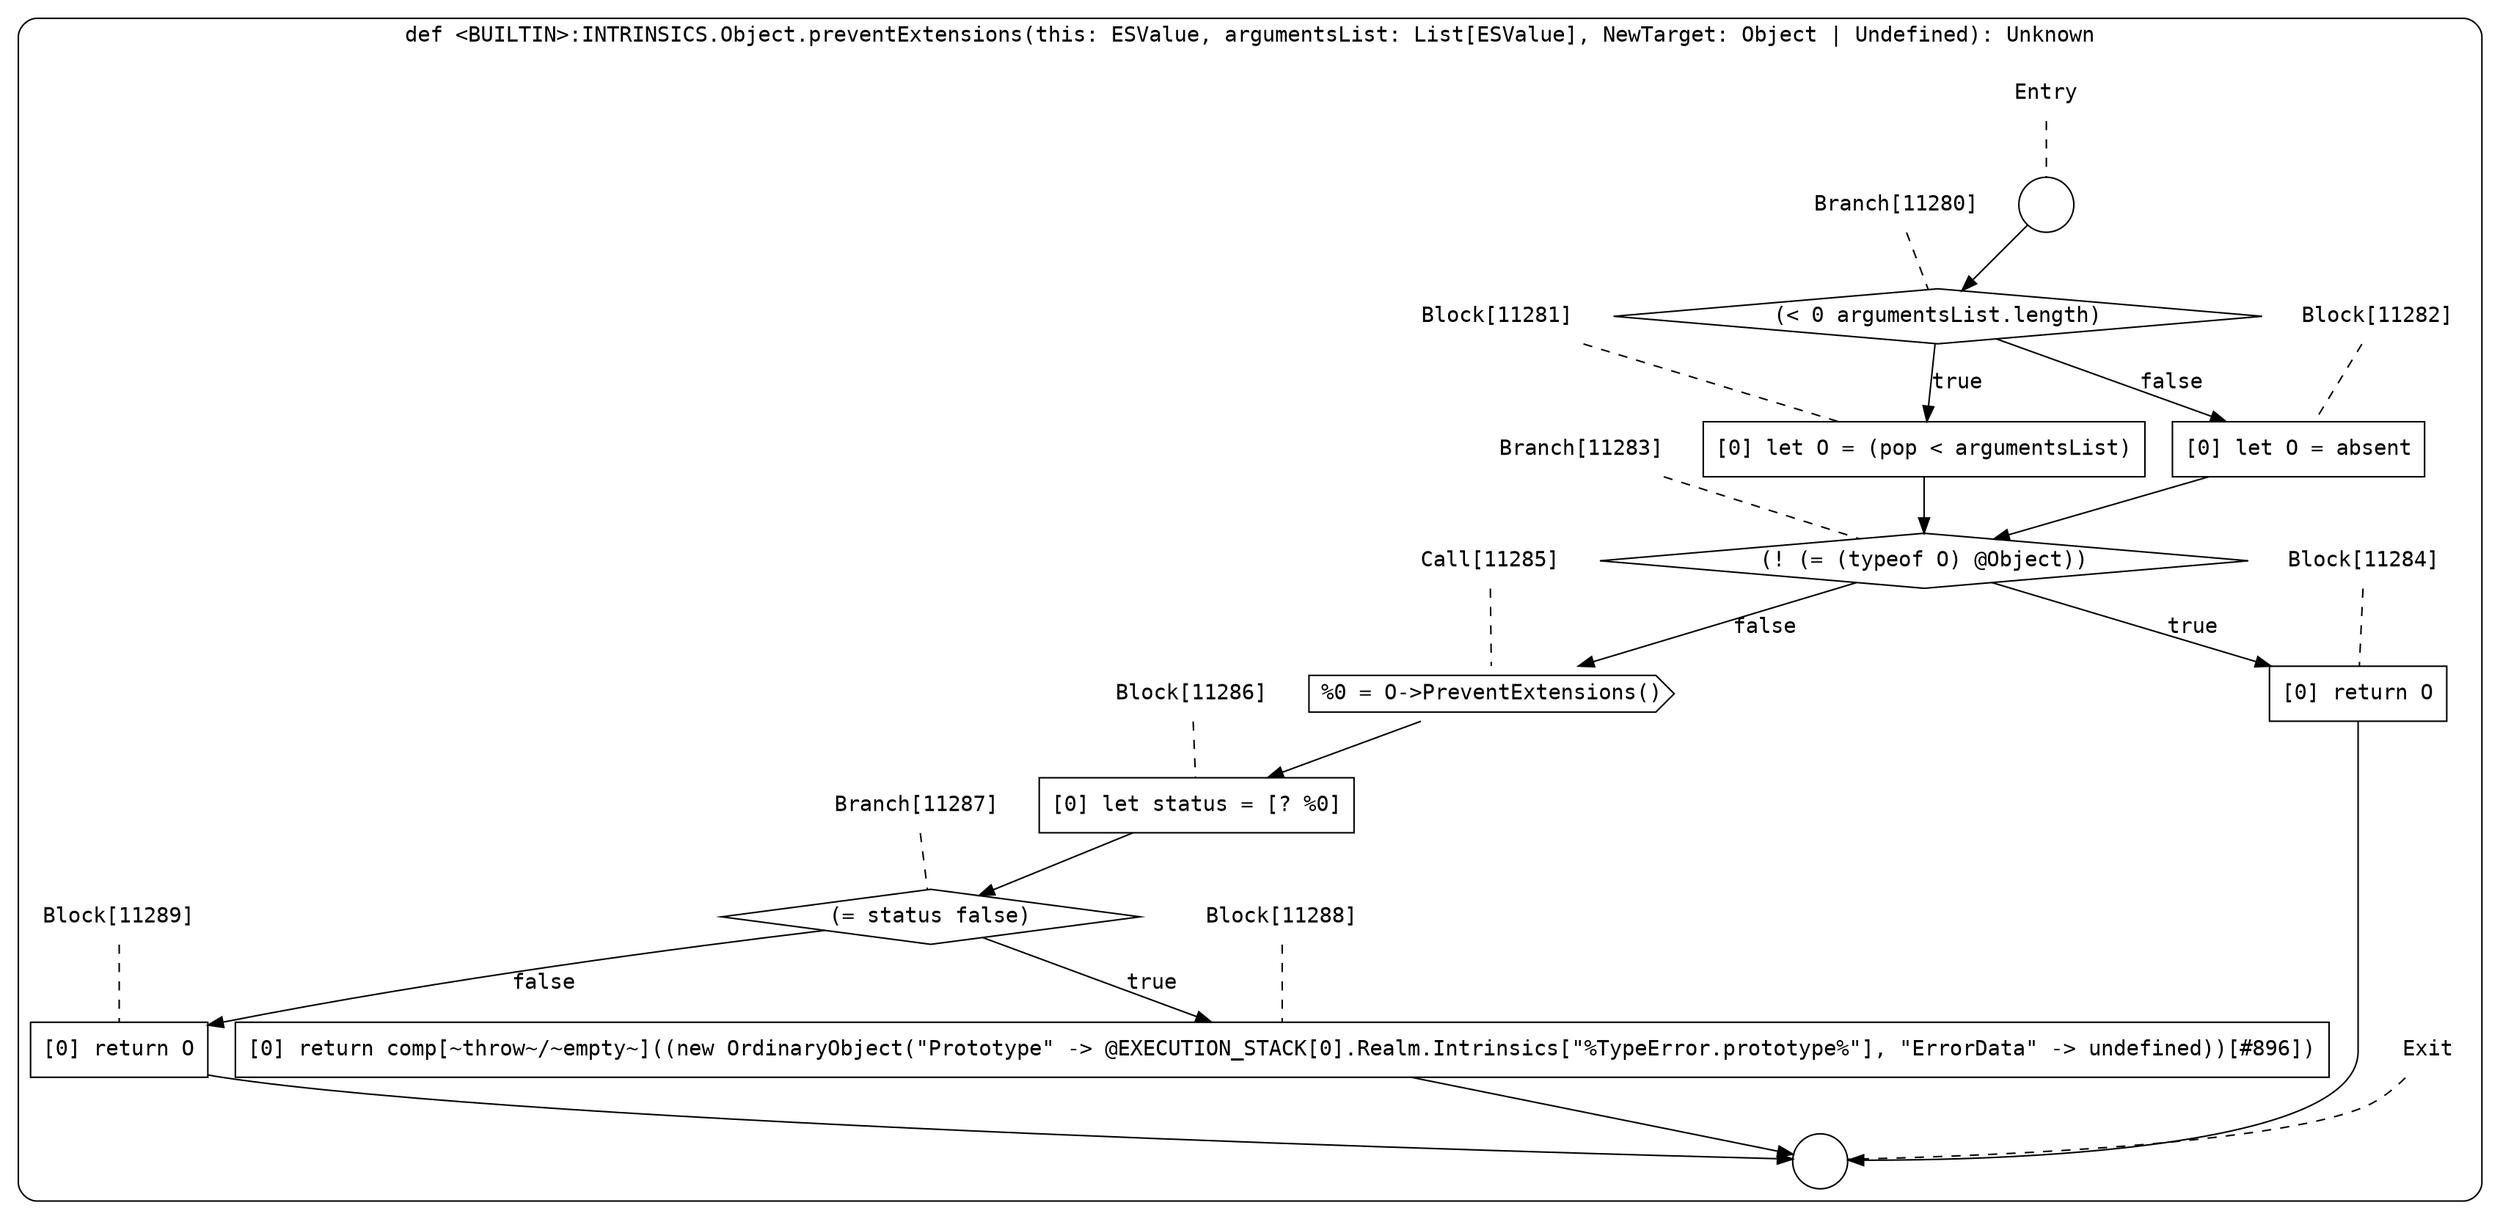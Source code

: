 digraph {
  graph [fontname = "Consolas"]
  node [fontname = "Consolas"]
  edge [fontname = "Consolas"]
  subgraph cluster2017 {
    label = "def <BUILTIN>:INTRINSICS.Object.preventExtensions(this: ESValue, argumentsList: List[ESValue], NewTarget: Object | Undefined): Unknown"
    style = rounded
    cluster2017_entry_name [shape=none, label=<<font color="black">Entry</font>>]
    cluster2017_entry_name -> cluster2017_entry [arrowhead=none, color="black", style=dashed]
    cluster2017_entry [shape=circle label=" " color="black" fillcolor="white" style=filled]
    cluster2017_entry -> node11280 [color="black"]
    cluster2017_exit_name [shape=none, label=<<font color="black">Exit</font>>]
    cluster2017_exit_name -> cluster2017_exit [arrowhead=none, color="black", style=dashed]
    cluster2017_exit [shape=circle label=" " color="black" fillcolor="white" style=filled]
    node11280_name [shape=none, label=<<font color="black">Branch[11280]</font>>]
    node11280_name -> node11280 [arrowhead=none, color="black", style=dashed]
    node11280 [shape=diamond, label=<<font color="black">(&lt; 0 argumentsList.length)</font>> color="black" fillcolor="white", style=filled]
    node11280 -> node11281 [label=<<font color="black">true</font>> color="black"]
    node11280 -> node11282 [label=<<font color="black">false</font>> color="black"]
    node11281_name [shape=none, label=<<font color="black">Block[11281]</font>>]
    node11281_name -> node11281 [arrowhead=none, color="black", style=dashed]
    node11281 [shape=box, label=<<font color="black">[0] let O = (pop &lt; argumentsList)<BR ALIGN="LEFT"/></font>> color="black" fillcolor="white", style=filled]
    node11281 -> node11283 [color="black"]
    node11282_name [shape=none, label=<<font color="black">Block[11282]</font>>]
    node11282_name -> node11282 [arrowhead=none, color="black", style=dashed]
    node11282 [shape=box, label=<<font color="black">[0] let O = absent<BR ALIGN="LEFT"/></font>> color="black" fillcolor="white", style=filled]
    node11282 -> node11283 [color="black"]
    node11283_name [shape=none, label=<<font color="black">Branch[11283]</font>>]
    node11283_name -> node11283 [arrowhead=none, color="black", style=dashed]
    node11283 [shape=diamond, label=<<font color="black">(! (= (typeof O) @Object))</font>> color="black" fillcolor="white", style=filled]
    node11283 -> node11284 [label=<<font color="black">true</font>> color="black"]
    node11283 -> node11285 [label=<<font color="black">false</font>> color="black"]
    node11284_name [shape=none, label=<<font color="black">Block[11284]</font>>]
    node11284_name -> node11284 [arrowhead=none, color="black", style=dashed]
    node11284 [shape=box, label=<<font color="black">[0] return O<BR ALIGN="LEFT"/></font>> color="black" fillcolor="white", style=filled]
    node11284 -> cluster2017_exit [color="black"]
    node11285_name [shape=none, label=<<font color="black">Call[11285]</font>>]
    node11285_name -> node11285 [arrowhead=none, color="black", style=dashed]
    node11285 [shape=cds, label=<<font color="black">%0 = O-&gt;PreventExtensions()</font>> color="black" fillcolor="white", style=filled]
    node11285 -> node11286 [color="black"]
    node11286_name [shape=none, label=<<font color="black">Block[11286]</font>>]
    node11286_name -> node11286 [arrowhead=none, color="black", style=dashed]
    node11286 [shape=box, label=<<font color="black">[0] let status = [? %0]<BR ALIGN="LEFT"/></font>> color="black" fillcolor="white", style=filled]
    node11286 -> node11287 [color="black"]
    node11287_name [shape=none, label=<<font color="black">Branch[11287]</font>>]
    node11287_name -> node11287 [arrowhead=none, color="black", style=dashed]
    node11287 [shape=diamond, label=<<font color="black">(= status false)</font>> color="black" fillcolor="white", style=filled]
    node11287 -> node11288 [label=<<font color="black">true</font>> color="black"]
    node11287 -> node11289 [label=<<font color="black">false</font>> color="black"]
    node11288_name [shape=none, label=<<font color="black">Block[11288]</font>>]
    node11288_name -> node11288 [arrowhead=none, color="black", style=dashed]
    node11288 [shape=box, label=<<font color="black">[0] return comp[~throw~/~empty~]((new OrdinaryObject(&quot;Prototype&quot; -&gt; @EXECUTION_STACK[0].Realm.Intrinsics[&quot;%TypeError.prototype%&quot;], &quot;ErrorData&quot; -&gt; undefined))[#896])<BR ALIGN="LEFT"/></font>> color="black" fillcolor="white", style=filled]
    node11288 -> cluster2017_exit [color="black"]
    node11289_name [shape=none, label=<<font color="black">Block[11289]</font>>]
    node11289_name -> node11289 [arrowhead=none, color="black", style=dashed]
    node11289 [shape=box, label=<<font color="black">[0] return O<BR ALIGN="LEFT"/></font>> color="black" fillcolor="white", style=filled]
    node11289 -> cluster2017_exit [color="black"]
  }
}